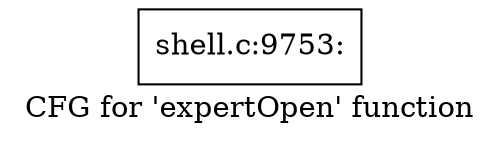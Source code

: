 digraph "CFG for 'expertOpen' function" {
	label="CFG for 'expertOpen' function";

	Node0x560276c1e760 [shape=record,label="{shell.c:9753:}"];
}
